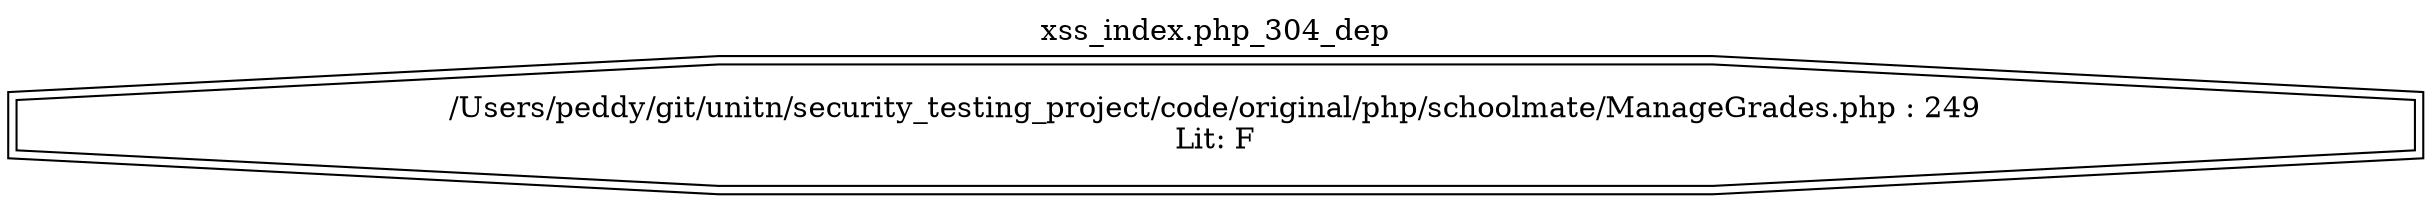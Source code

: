 digraph cfg {
  label="xss_index.php_304_dep";
  labelloc=t;
  n1 [shape=doubleoctagon, label="/Users/peddy/git/unitn/security_testing_project/code/original/php/schoolmate/ManageGrades.php : 249\nLit: F\n"];
}
